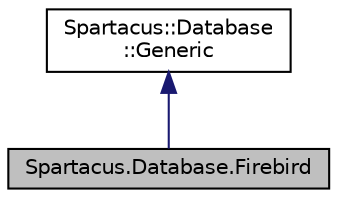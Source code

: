 digraph "Spartacus.Database.Firebird"
{
  edge [fontname="Helvetica",fontsize="10",labelfontname="Helvetica",labelfontsize="10"];
  node [fontname="Helvetica",fontsize="10",shape=record];
  Node1 [label="Spartacus.Database.Firebird",height=0.2,width=0.4,color="black", fillcolor="grey75", style="filled" fontcolor="black"];
  Node2 -> Node1 [dir="back",color="midnightblue",fontsize="10",style="solid",fontname="Helvetica"];
  Node2 [label="Spartacus::Database\l::Generic",height=0.2,width=0.4,color="black", fillcolor="white", style="filled",URL="$classSpartacus_1_1Database_1_1Generic.html",tooltip="Classe abstrata Spartacus.Database.Generic. Armazena informações de conexão que são genéricas a qualq..."];
}
